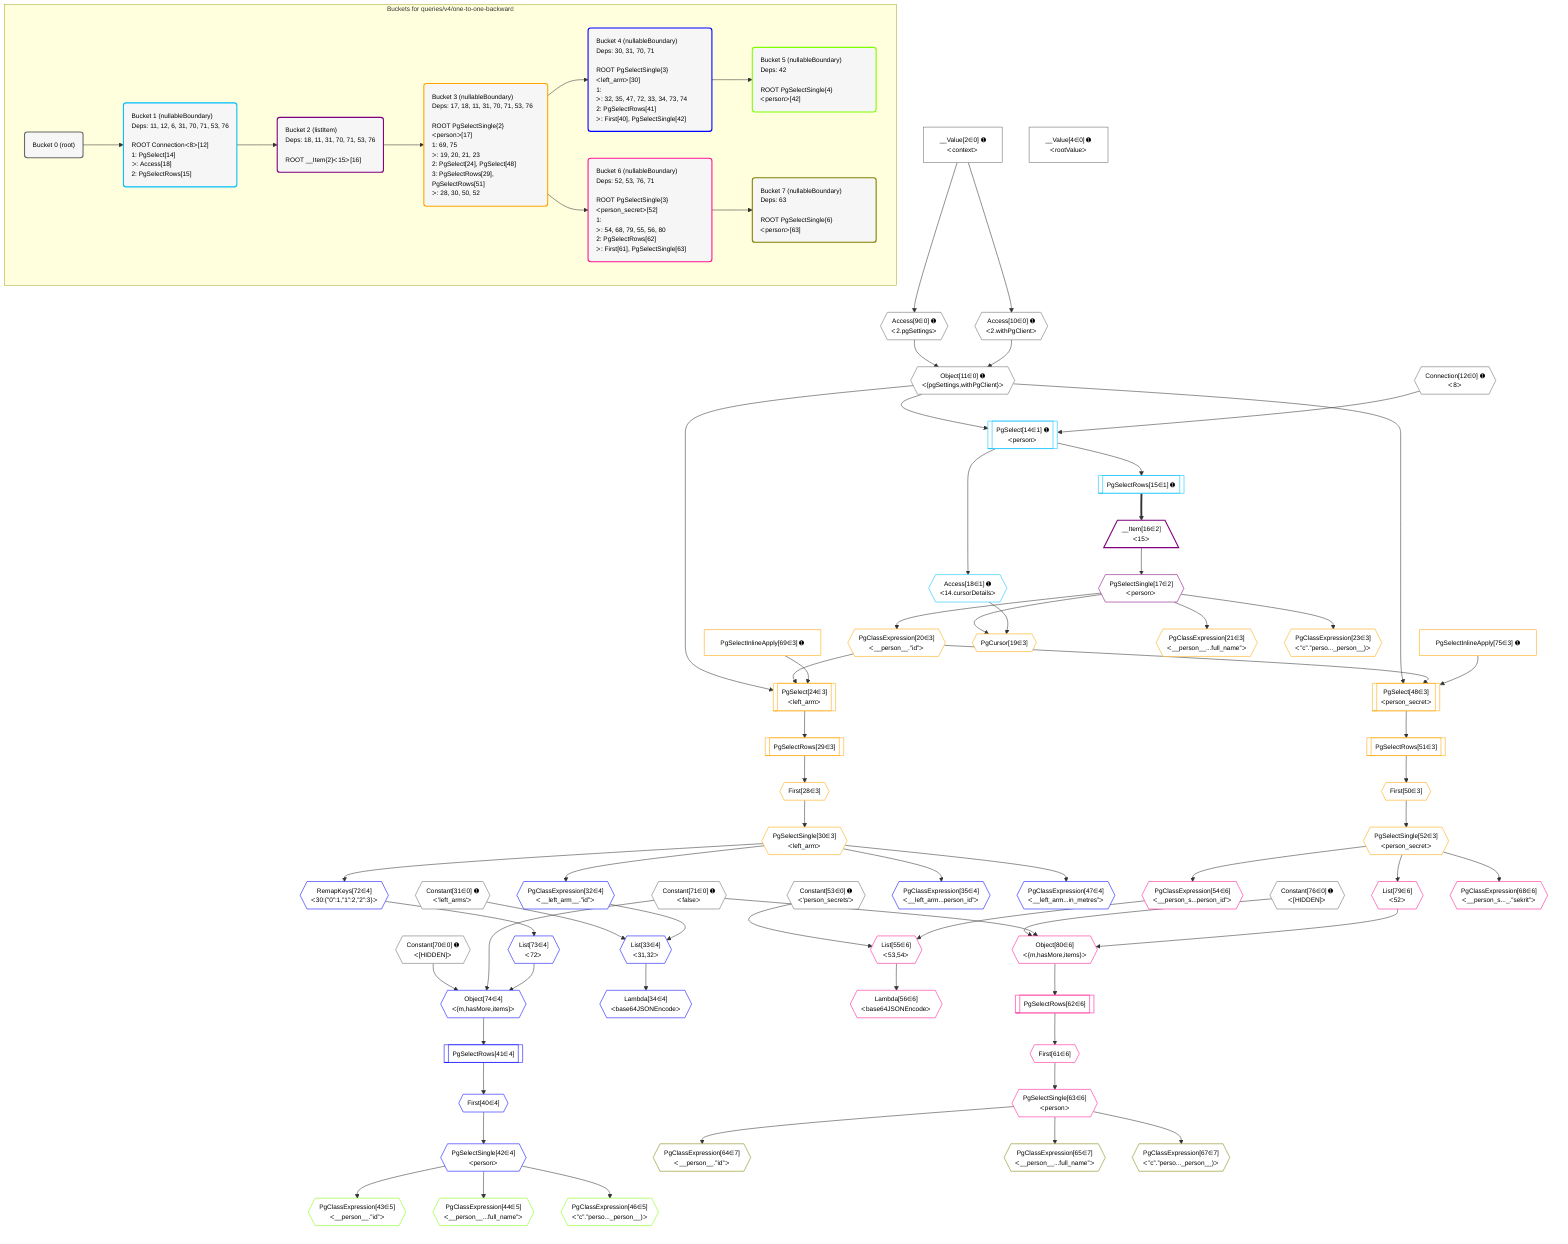 %%{init: {'themeVariables': { 'fontSize': '12px'}}}%%
graph TD
    classDef path fill:#eee,stroke:#000,color:#000
    classDef plan fill:#fff,stroke-width:1px,color:#000
    classDef itemplan fill:#fff,stroke-width:2px,color:#000
    classDef unbatchedplan fill:#dff,stroke-width:1px,color:#000
    classDef sideeffectplan fill:#fcc,stroke-width:2px,color:#000
    classDef bucket fill:#f6f6f6,color:#000,stroke-width:2px,text-align:left


    %% plan dependencies
    Connection12{{"Connection[12∈0] ➊<br />ᐸ8ᐳ"}}:::plan
    Object11{{"Object[11∈0] ➊<br />ᐸ{pgSettings,withPgClient}ᐳ"}}:::plan
    Access9{{"Access[9∈0] ➊<br />ᐸ2.pgSettingsᐳ"}}:::plan
    Access10{{"Access[10∈0] ➊<br />ᐸ2.withPgClientᐳ"}}:::plan
    Access9 & Access10 --> Object11
    __Value2["__Value[2∈0] ➊<br />ᐸcontextᐳ"]:::plan
    __Value2 --> Access9
    __Value2 --> Access10
    __Value4["__Value[4∈0] ➊<br />ᐸrootValueᐳ"]:::plan
    Constant31{{"Constant[31∈0] ➊<br />ᐸ'left_arms'ᐳ"}}:::plan
    Constant53{{"Constant[53∈0] ➊<br />ᐸ'person_secrets'ᐳ"}}:::plan
    Constant70{{"Constant[70∈0] ➊<br />ᐸ[HIDDEN]ᐳ"}}:::plan
    Constant71{{"Constant[71∈0] ➊<br />ᐸfalseᐳ"}}:::plan
    Constant76{{"Constant[76∈0] ➊<br />ᐸ[HIDDEN]ᐳ"}}:::plan
    PgSelect14[["PgSelect[14∈1] ➊<br />ᐸpersonᐳ"]]:::plan
    Object11 & Connection12 --> PgSelect14
    PgSelectRows15[["PgSelectRows[15∈1] ➊"]]:::plan
    PgSelect14 --> PgSelectRows15
    Access18{{"Access[18∈1] ➊<br />ᐸ14.cursorDetailsᐳ"}}:::plan
    PgSelect14 --> Access18
    __Item16[/"__Item[16∈2]<br />ᐸ15ᐳ"\]:::itemplan
    PgSelectRows15 ==> __Item16
    PgSelectSingle17{{"PgSelectSingle[17∈2]<br />ᐸpersonᐳ"}}:::plan
    __Item16 --> PgSelectSingle17
    PgSelect24[["PgSelect[24∈3]<br />ᐸleft_armᐳ"]]:::plan
    PgClassExpression20{{"PgClassExpression[20∈3]<br />ᐸ__person__.”id”ᐳ"}}:::plan
    PgSelectInlineApply69["PgSelectInlineApply[69∈3] ➊"]:::plan
    Object11 & PgClassExpression20 & PgSelectInlineApply69 --> PgSelect24
    PgSelect48[["PgSelect[48∈3]<br />ᐸperson_secretᐳ"]]:::plan
    PgSelectInlineApply75["PgSelectInlineApply[75∈3] ➊"]:::plan
    Object11 & PgClassExpression20 & PgSelectInlineApply75 --> PgSelect48
    PgCursor19{{"PgCursor[19∈3]"}}:::plan
    PgSelectSingle17 & Access18 --> PgCursor19
    PgSelectSingle17 --> PgClassExpression20
    PgClassExpression21{{"PgClassExpression[21∈3]<br />ᐸ__person__...full_name”ᐳ"}}:::plan
    PgSelectSingle17 --> PgClassExpression21
    PgClassExpression23{{"PgClassExpression[23∈3]<br />ᐸ”c”.”perso..._person__)ᐳ"}}:::plan
    PgSelectSingle17 --> PgClassExpression23
    First28{{"First[28∈3]"}}:::plan
    PgSelectRows29[["PgSelectRows[29∈3]"]]:::plan
    PgSelectRows29 --> First28
    PgSelect24 --> PgSelectRows29
    PgSelectSingle30{{"PgSelectSingle[30∈3]<br />ᐸleft_armᐳ"}}:::plan
    First28 --> PgSelectSingle30
    First50{{"First[50∈3]"}}:::plan
    PgSelectRows51[["PgSelectRows[51∈3]"]]:::plan
    PgSelectRows51 --> First50
    PgSelect48 --> PgSelectRows51
    PgSelectSingle52{{"PgSelectSingle[52∈3]<br />ᐸperson_secretᐳ"}}:::plan
    First50 --> PgSelectSingle52
    Object74{{"Object[74∈4]<br />ᐸ{m,hasMore,items}ᐳ"}}:::plan
    List73{{"List[73∈4]<br />ᐸ72ᐳ"}}:::plan
    Constant70 & Constant71 & List73 --> Object74
    List33{{"List[33∈4]<br />ᐸ31,32ᐳ"}}:::plan
    PgClassExpression32{{"PgClassExpression[32∈4]<br />ᐸ__left_arm__.”id”ᐳ"}}:::plan
    Constant31 & PgClassExpression32 --> List33
    PgSelectSingle30 --> PgClassExpression32
    Lambda34{{"Lambda[34∈4]<br />ᐸbase64JSONEncodeᐳ"}}:::plan
    List33 --> Lambda34
    PgClassExpression35{{"PgClassExpression[35∈4]<br />ᐸ__left_arm...person_id”ᐳ"}}:::plan
    PgSelectSingle30 --> PgClassExpression35
    First40{{"First[40∈4]"}}:::plan
    PgSelectRows41[["PgSelectRows[41∈4]"]]:::plan
    PgSelectRows41 --> First40
    Object74 --> PgSelectRows41
    PgSelectSingle42{{"PgSelectSingle[42∈4]<br />ᐸpersonᐳ"}}:::plan
    First40 --> PgSelectSingle42
    PgClassExpression47{{"PgClassExpression[47∈4]<br />ᐸ__left_arm...in_metres”ᐳ"}}:::plan
    PgSelectSingle30 --> PgClassExpression47
    RemapKeys72{{"RemapKeys[72∈4]<br />ᐸ30:{”0”:1,”1”:2,”2”:3}ᐳ"}}:::plan
    PgSelectSingle30 --> RemapKeys72
    RemapKeys72 --> List73
    PgClassExpression43{{"PgClassExpression[43∈5]<br />ᐸ__person__.”id”ᐳ"}}:::plan
    PgSelectSingle42 --> PgClassExpression43
    PgClassExpression44{{"PgClassExpression[44∈5]<br />ᐸ__person__...full_name”ᐳ"}}:::plan
    PgSelectSingle42 --> PgClassExpression44
    PgClassExpression46{{"PgClassExpression[46∈5]<br />ᐸ”c”.”perso..._person__)ᐳ"}}:::plan
    PgSelectSingle42 --> PgClassExpression46
    Object80{{"Object[80∈6]<br />ᐸ{m,hasMore,items}ᐳ"}}:::plan
    List79{{"List[79∈6]<br />ᐸ52ᐳ"}}:::plan
    Constant76 & Constant71 & List79 --> Object80
    List55{{"List[55∈6]<br />ᐸ53,54ᐳ"}}:::plan
    PgClassExpression54{{"PgClassExpression[54∈6]<br />ᐸ__person_s...person_id”ᐳ"}}:::plan
    Constant53 & PgClassExpression54 --> List55
    PgSelectSingle52 --> PgClassExpression54
    Lambda56{{"Lambda[56∈6]<br />ᐸbase64JSONEncodeᐳ"}}:::plan
    List55 --> Lambda56
    First61{{"First[61∈6]"}}:::plan
    PgSelectRows62[["PgSelectRows[62∈6]"]]:::plan
    PgSelectRows62 --> First61
    Object80 --> PgSelectRows62
    PgSelectSingle63{{"PgSelectSingle[63∈6]<br />ᐸpersonᐳ"}}:::plan
    First61 --> PgSelectSingle63
    PgClassExpression68{{"PgClassExpression[68∈6]<br />ᐸ__person_s..._.”sekrit”ᐳ"}}:::plan
    PgSelectSingle52 --> PgClassExpression68
    PgSelectSingle52 --> List79
    PgClassExpression64{{"PgClassExpression[64∈7]<br />ᐸ__person__.”id”ᐳ"}}:::plan
    PgSelectSingle63 --> PgClassExpression64
    PgClassExpression65{{"PgClassExpression[65∈7]<br />ᐸ__person__...full_name”ᐳ"}}:::plan
    PgSelectSingle63 --> PgClassExpression65
    PgClassExpression67{{"PgClassExpression[67∈7]<br />ᐸ”c”.”perso..._person__)ᐳ"}}:::plan
    PgSelectSingle63 --> PgClassExpression67

    %% define steps

    subgraph "Buckets for queries/v4/one-to-one-backward"
    Bucket0("Bucket 0 (root)"):::bucket
    classDef bucket0 stroke:#696969
    class Bucket0,__Value2,__Value4,Access9,Access10,Object11,Connection12,Constant31,Constant53,Constant70,Constant71,Constant76 bucket0
    Bucket1("Bucket 1 (nullableBoundary)<br />Deps: 11, 12, 6, 31, 70, 71, 53, 76<br /><br />ROOT Connectionᐸ8ᐳ[12]<br />1: PgSelect[14]<br />ᐳ: Access[18]<br />2: PgSelectRows[15]"):::bucket
    classDef bucket1 stroke:#00bfff
    class Bucket1,PgSelect14,PgSelectRows15,Access18 bucket1
    Bucket2("Bucket 2 (listItem)<br />Deps: 18, 11, 31, 70, 71, 53, 76<br /><br />ROOT __Item{2}ᐸ15ᐳ[16]"):::bucket
    classDef bucket2 stroke:#7f007f
    class Bucket2,__Item16,PgSelectSingle17 bucket2
    Bucket3("Bucket 3 (nullableBoundary)<br />Deps: 17, 18, 11, 31, 70, 71, 53, 76<br /><br />ROOT PgSelectSingle{2}ᐸpersonᐳ[17]<br />1: 69, 75<br />ᐳ: 19, 20, 21, 23<br />2: PgSelect[24], PgSelect[48]<br />3: PgSelectRows[29], PgSelectRows[51]<br />ᐳ: 28, 30, 50, 52"):::bucket
    classDef bucket3 stroke:#ffa500
    class Bucket3,PgCursor19,PgClassExpression20,PgClassExpression21,PgClassExpression23,PgSelect24,First28,PgSelectRows29,PgSelectSingle30,PgSelect48,First50,PgSelectRows51,PgSelectSingle52,PgSelectInlineApply69,PgSelectInlineApply75 bucket3
    Bucket4("Bucket 4 (nullableBoundary)<br />Deps: 30, 31, 70, 71<br /><br />ROOT PgSelectSingle{3}ᐸleft_armᐳ[30]<br />1: <br />ᐳ: 32, 35, 47, 72, 33, 34, 73, 74<br />2: PgSelectRows[41]<br />ᐳ: First[40], PgSelectSingle[42]"):::bucket
    classDef bucket4 stroke:#0000ff
    class Bucket4,PgClassExpression32,List33,Lambda34,PgClassExpression35,First40,PgSelectRows41,PgSelectSingle42,PgClassExpression47,RemapKeys72,List73,Object74 bucket4
    Bucket5("Bucket 5 (nullableBoundary)<br />Deps: 42<br /><br />ROOT PgSelectSingle{4}ᐸpersonᐳ[42]"):::bucket
    classDef bucket5 stroke:#7fff00
    class Bucket5,PgClassExpression43,PgClassExpression44,PgClassExpression46 bucket5
    Bucket6("Bucket 6 (nullableBoundary)<br />Deps: 52, 53, 76, 71<br /><br />ROOT PgSelectSingle{3}ᐸperson_secretᐳ[52]<br />1: <br />ᐳ: 54, 68, 79, 55, 56, 80<br />2: PgSelectRows[62]<br />ᐳ: First[61], PgSelectSingle[63]"):::bucket
    classDef bucket6 stroke:#ff1493
    class Bucket6,PgClassExpression54,List55,Lambda56,First61,PgSelectRows62,PgSelectSingle63,PgClassExpression68,List79,Object80 bucket6
    Bucket7("Bucket 7 (nullableBoundary)<br />Deps: 63<br /><br />ROOT PgSelectSingle{6}ᐸpersonᐳ[63]"):::bucket
    classDef bucket7 stroke:#808000
    class Bucket7,PgClassExpression64,PgClassExpression65,PgClassExpression67 bucket7
    Bucket0 --> Bucket1
    Bucket1 --> Bucket2
    Bucket2 --> Bucket3
    Bucket3 --> Bucket4 & Bucket6
    Bucket4 --> Bucket5
    Bucket6 --> Bucket7
    end